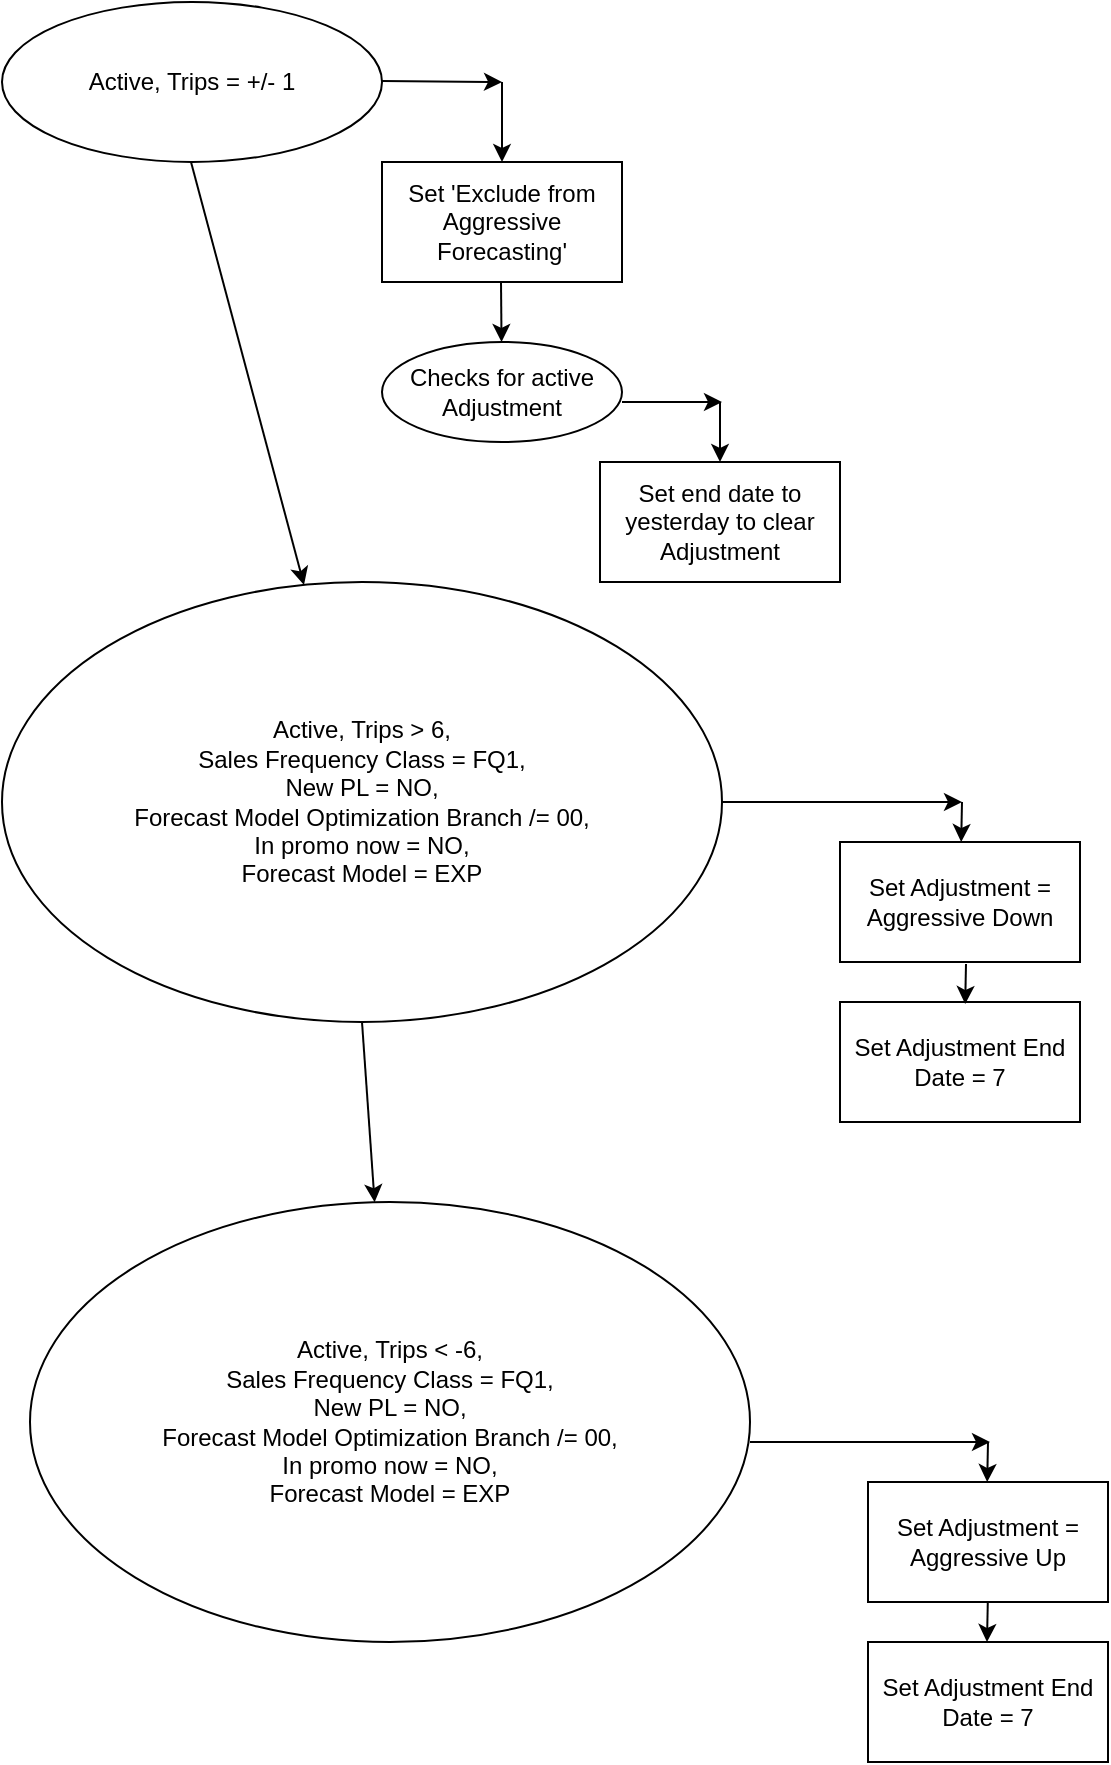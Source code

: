 <mxfile version="20.0.4" type="github">
  <diagram id="C5RBs43oDa-KdzZeNtuy" name="Page-1">
    <mxGraphModel dx="1422" dy="762" grid="1" gridSize="10" guides="1" tooltips="1" connect="1" arrows="1" fold="1" page="1" pageScale="1" pageWidth="827" pageHeight="1169" math="0" shadow="0">
      <root>
        <mxCell id="WIyWlLk6GJQsqaUBKTNV-0" />
        <mxCell id="WIyWlLk6GJQsqaUBKTNV-1" parent="WIyWlLk6GJQsqaUBKTNV-0" />
        <mxCell id="RrUPMCLkPIT0SRZi7-sB-0" value="Set &#39;Exclude from Aggressive Forecasting&#39;" style="rounded=0;whiteSpace=wrap;html=1;" vertex="1" parent="WIyWlLk6GJQsqaUBKTNV-1">
          <mxGeometry x="230" y="120" width="120" height="60" as="geometry" />
        </mxCell>
        <mxCell id="RrUPMCLkPIT0SRZi7-sB-1" value="" style="endArrow=classic;html=1;rounded=0;" edge="1" parent="WIyWlLk6GJQsqaUBKTNV-1">
          <mxGeometry width="50" height="50" relative="1" as="geometry">
            <mxPoint x="230" y="79.5" as="sourcePoint" />
            <mxPoint x="290" y="80" as="targetPoint" />
            <Array as="points" />
          </mxGeometry>
        </mxCell>
        <mxCell id="RrUPMCLkPIT0SRZi7-sB-2" value="Active, Trips = +/- 1" style="ellipse;whiteSpace=wrap;html=1;" vertex="1" parent="WIyWlLk6GJQsqaUBKTNV-1">
          <mxGeometry x="40" y="40" width="190" height="80" as="geometry" />
        </mxCell>
        <mxCell id="RrUPMCLkPIT0SRZi7-sB-3" value="" style="endArrow=classic;html=1;rounded=0;" edge="1" parent="WIyWlLk6GJQsqaUBKTNV-1">
          <mxGeometry width="50" height="50" relative="1" as="geometry">
            <mxPoint x="290" y="80" as="sourcePoint" />
            <mxPoint x="290" y="120" as="targetPoint" />
          </mxGeometry>
        </mxCell>
        <mxCell id="RrUPMCLkPIT0SRZi7-sB-4" value="" style="endArrow=classic;html=1;rounded=0;" edge="1" parent="WIyWlLk6GJQsqaUBKTNV-1" target="RrUPMCLkPIT0SRZi7-sB-5">
          <mxGeometry width="50" height="50" relative="1" as="geometry">
            <mxPoint x="289.5" y="180" as="sourcePoint" />
            <mxPoint x="290" y="210" as="targetPoint" />
          </mxGeometry>
        </mxCell>
        <mxCell id="RrUPMCLkPIT0SRZi7-sB-5" value="Checks for active Adjustment" style="ellipse;whiteSpace=wrap;html=1;" vertex="1" parent="WIyWlLk6GJQsqaUBKTNV-1">
          <mxGeometry x="230" y="210" width="120" height="50" as="geometry" />
        </mxCell>
        <mxCell id="RrUPMCLkPIT0SRZi7-sB-6" value="" style="endArrow=classic;html=1;rounded=0;" edge="1" parent="WIyWlLk6GJQsqaUBKTNV-1">
          <mxGeometry width="50" height="50" relative="1" as="geometry">
            <mxPoint x="350" y="240" as="sourcePoint" />
            <mxPoint x="400" y="240" as="targetPoint" />
          </mxGeometry>
        </mxCell>
        <mxCell id="RrUPMCLkPIT0SRZi7-sB-7" value="" style="endArrow=classic;html=1;rounded=0;" edge="1" parent="WIyWlLk6GJQsqaUBKTNV-1" target="RrUPMCLkPIT0SRZi7-sB-8">
          <mxGeometry width="50" height="50" relative="1" as="geometry">
            <mxPoint x="399" y="240" as="sourcePoint" />
            <mxPoint x="399" y="280" as="targetPoint" />
          </mxGeometry>
        </mxCell>
        <mxCell id="RrUPMCLkPIT0SRZi7-sB-8" value="Set end date to yesterday to clear Adjustment" style="rounded=0;whiteSpace=wrap;html=1;" vertex="1" parent="WIyWlLk6GJQsqaUBKTNV-1">
          <mxGeometry x="339" y="270" width="120" height="60" as="geometry" />
        </mxCell>
        <mxCell id="RrUPMCLkPIT0SRZi7-sB-9" value="" style="endArrow=classic;html=1;rounded=0;" edge="1" parent="WIyWlLk6GJQsqaUBKTNV-1" target="RrUPMCLkPIT0SRZi7-sB-10">
          <mxGeometry width="50" height="50" relative="1" as="geometry">
            <mxPoint x="134.5" y="120" as="sourcePoint" />
            <mxPoint x="135" y="370" as="targetPoint" />
          </mxGeometry>
        </mxCell>
        <mxCell id="RrUPMCLkPIT0SRZi7-sB-10" value="Active, Trips &amp;gt; 6, &lt;br&gt;Sales Frequency Class = FQ1, &lt;br&gt;New PL = NO,&lt;br&gt;Forecast Model Optimization Branch /= 00,&lt;br&gt;In promo now = NO,&lt;br&gt;Forecast Model = EXP" style="ellipse;whiteSpace=wrap;html=1;" vertex="1" parent="WIyWlLk6GJQsqaUBKTNV-1">
          <mxGeometry x="40" y="330" width="360" height="220" as="geometry" />
        </mxCell>
        <mxCell id="RrUPMCLkPIT0SRZi7-sB-11" value="" style="endArrow=classic;html=1;rounded=0;" edge="1" parent="WIyWlLk6GJQsqaUBKTNV-1">
          <mxGeometry width="50" height="50" relative="1" as="geometry">
            <mxPoint x="400" y="440" as="sourcePoint" />
            <mxPoint x="520" y="440" as="targetPoint" />
          </mxGeometry>
        </mxCell>
        <mxCell id="RrUPMCLkPIT0SRZi7-sB-12" value="" style="endArrow=classic;html=1;rounded=0;" edge="1" parent="WIyWlLk6GJQsqaUBKTNV-1" target="RrUPMCLkPIT0SRZi7-sB-13">
          <mxGeometry width="50" height="50" relative="1" as="geometry">
            <mxPoint x="520" y="440" as="sourcePoint" />
            <mxPoint x="520" y="480" as="targetPoint" />
          </mxGeometry>
        </mxCell>
        <mxCell id="RrUPMCLkPIT0SRZi7-sB-13" value="Set Adjustment = Aggressive Down" style="rounded=0;whiteSpace=wrap;html=1;" vertex="1" parent="WIyWlLk6GJQsqaUBKTNV-1">
          <mxGeometry x="459" y="460" width="120" height="60" as="geometry" />
        </mxCell>
        <mxCell id="RrUPMCLkPIT0SRZi7-sB-14" value="Set Adjustment End Date = 7" style="rounded=0;whiteSpace=wrap;html=1;" vertex="1" parent="WIyWlLk6GJQsqaUBKTNV-1">
          <mxGeometry x="459" y="540" width="120" height="60" as="geometry" />
        </mxCell>
        <mxCell id="RrUPMCLkPIT0SRZi7-sB-15" value="" style="endArrow=classic;html=1;rounded=0;" edge="1" parent="WIyWlLk6GJQsqaUBKTNV-1">
          <mxGeometry width="50" height="50" relative="1" as="geometry">
            <mxPoint x="522" y="521" as="sourcePoint" />
            <mxPoint x="521.6" y="541" as="targetPoint" />
          </mxGeometry>
        </mxCell>
        <mxCell id="RrUPMCLkPIT0SRZi7-sB-18" value="Active, Trips &amp;lt; -6, &lt;br&gt;Sales Frequency Class = FQ1, &lt;br&gt;New PL = NO,&lt;br&gt;Forecast Model Optimization Branch /= 00,&lt;br&gt;In promo now = NO,&lt;br&gt;Forecast Model = EXP" style="ellipse;whiteSpace=wrap;html=1;" vertex="1" parent="WIyWlLk6GJQsqaUBKTNV-1">
          <mxGeometry x="54" y="640" width="360" height="220" as="geometry" />
        </mxCell>
        <mxCell id="RrUPMCLkPIT0SRZi7-sB-19" value="" style="endArrow=classic;html=1;rounded=0;exitX=0.5;exitY=1;exitDx=0;exitDy=0;" edge="1" parent="WIyWlLk6GJQsqaUBKTNV-1" source="RrUPMCLkPIT0SRZi7-sB-10" target="RrUPMCLkPIT0SRZi7-sB-18">
          <mxGeometry width="50" height="50" relative="1" as="geometry">
            <mxPoint x="289" y="635" as="sourcePoint" />
            <mxPoint x="339" y="585" as="targetPoint" />
          </mxGeometry>
        </mxCell>
        <mxCell id="RrUPMCLkPIT0SRZi7-sB-20" value="" style="endArrow=classic;html=1;rounded=0;" edge="1" parent="WIyWlLk6GJQsqaUBKTNV-1">
          <mxGeometry width="50" height="50" relative="1" as="geometry">
            <mxPoint x="414" y="760" as="sourcePoint" />
            <mxPoint x="534" y="760" as="targetPoint" />
          </mxGeometry>
        </mxCell>
        <mxCell id="RrUPMCLkPIT0SRZi7-sB-21" value="Set Adjustment = Aggressive Up" style="rounded=0;whiteSpace=wrap;html=1;" vertex="1" parent="WIyWlLk6GJQsqaUBKTNV-1">
          <mxGeometry x="473" y="780" width="120" height="60" as="geometry" />
        </mxCell>
        <mxCell id="RrUPMCLkPIT0SRZi7-sB-22" value="Set Adjustment End Date = 7" style="rounded=0;whiteSpace=wrap;html=1;" vertex="1" parent="WIyWlLk6GJQsqaUBKTNV-1">
          <mxGeometry x="473" y="860" width="120" height="60" as="geometry" />
        </mxCell>
        <mxCell id="RrUPMCLkPIT0SRZi7-sB-23" value="" style="endArrow=classic;html=1;rounded=0;" edge="1" parent="WIyWlLk6GJQsqaUBKTNV-1">
          <mxGeometry width="50" height="50" relative="1" as="geometry">
            <mxPoint x="532.9" y="840" as="sourcePoint" />
            <mxPoint x="532.5" y="860" as="targetPoint" />
          </mxGeometry>
        </mxCell>
        <mxCell id="RrUPMCLkPIT0SRZi7-sB-24" value="" style="endArrow=classic;html=1;rounded=0;" edge="1" parent="WIyWlLk6GJQsqaUBKTNV-1">
          <mxGeometry width="50" height="50" relative="1" as="geometry">
            <mxPoint x="533" y="760" as="sourcePoint" />
            <mxPoint x="532.6" y="780" as="targetPoint" />
          </mxGeometry>
        </mxCell>
      </root>
    </mxGraphModel>
  </diagram>
</mxfile>

